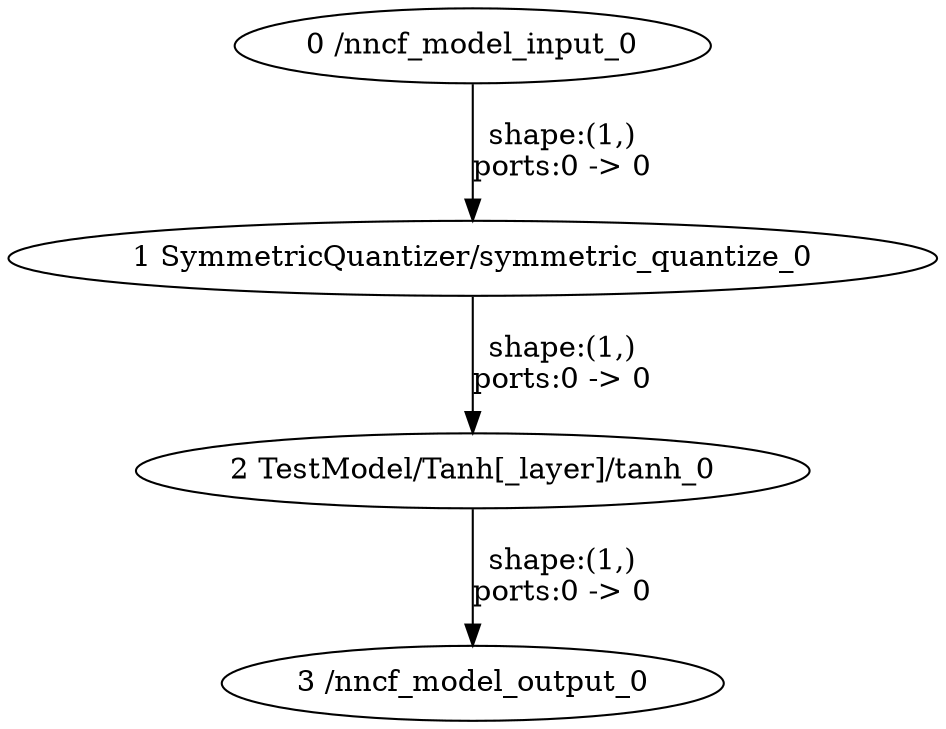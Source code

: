 strict digraph  {
"0 /nncf_model_input_0" [id=0, type=nncf_model_input];
"1 SymmetricQuantizer/symmetric_quantize_0" [id=1, type=symmetric_quantize];
"2 TestModel/Tanh[_layer]/tanh_0" [id=2, type=tanh];
"3 /nncf_model_output_0" [id=3, type=nncf_model_output];
"0 /nncf_model_input_0" -> "1 SymmetricQuantizer/symmetric_quantize_0"  [label="shape:(1,)\nports:0 -> 0", style=solid];
"1 SymmetricQuantizer/symmetric_quantize_0" -> "2 TestModel/Tanh[_layer]/tanh_0"  [label="shape:(1,)\nports:0 -> 0", style=solid];
"2 TestModel/Tanh[_layer]/tanh_0" -> "3 /nncf_model_output_0"  [label="shape:(1,)\nports:0 -> 0", style=solid];
}
